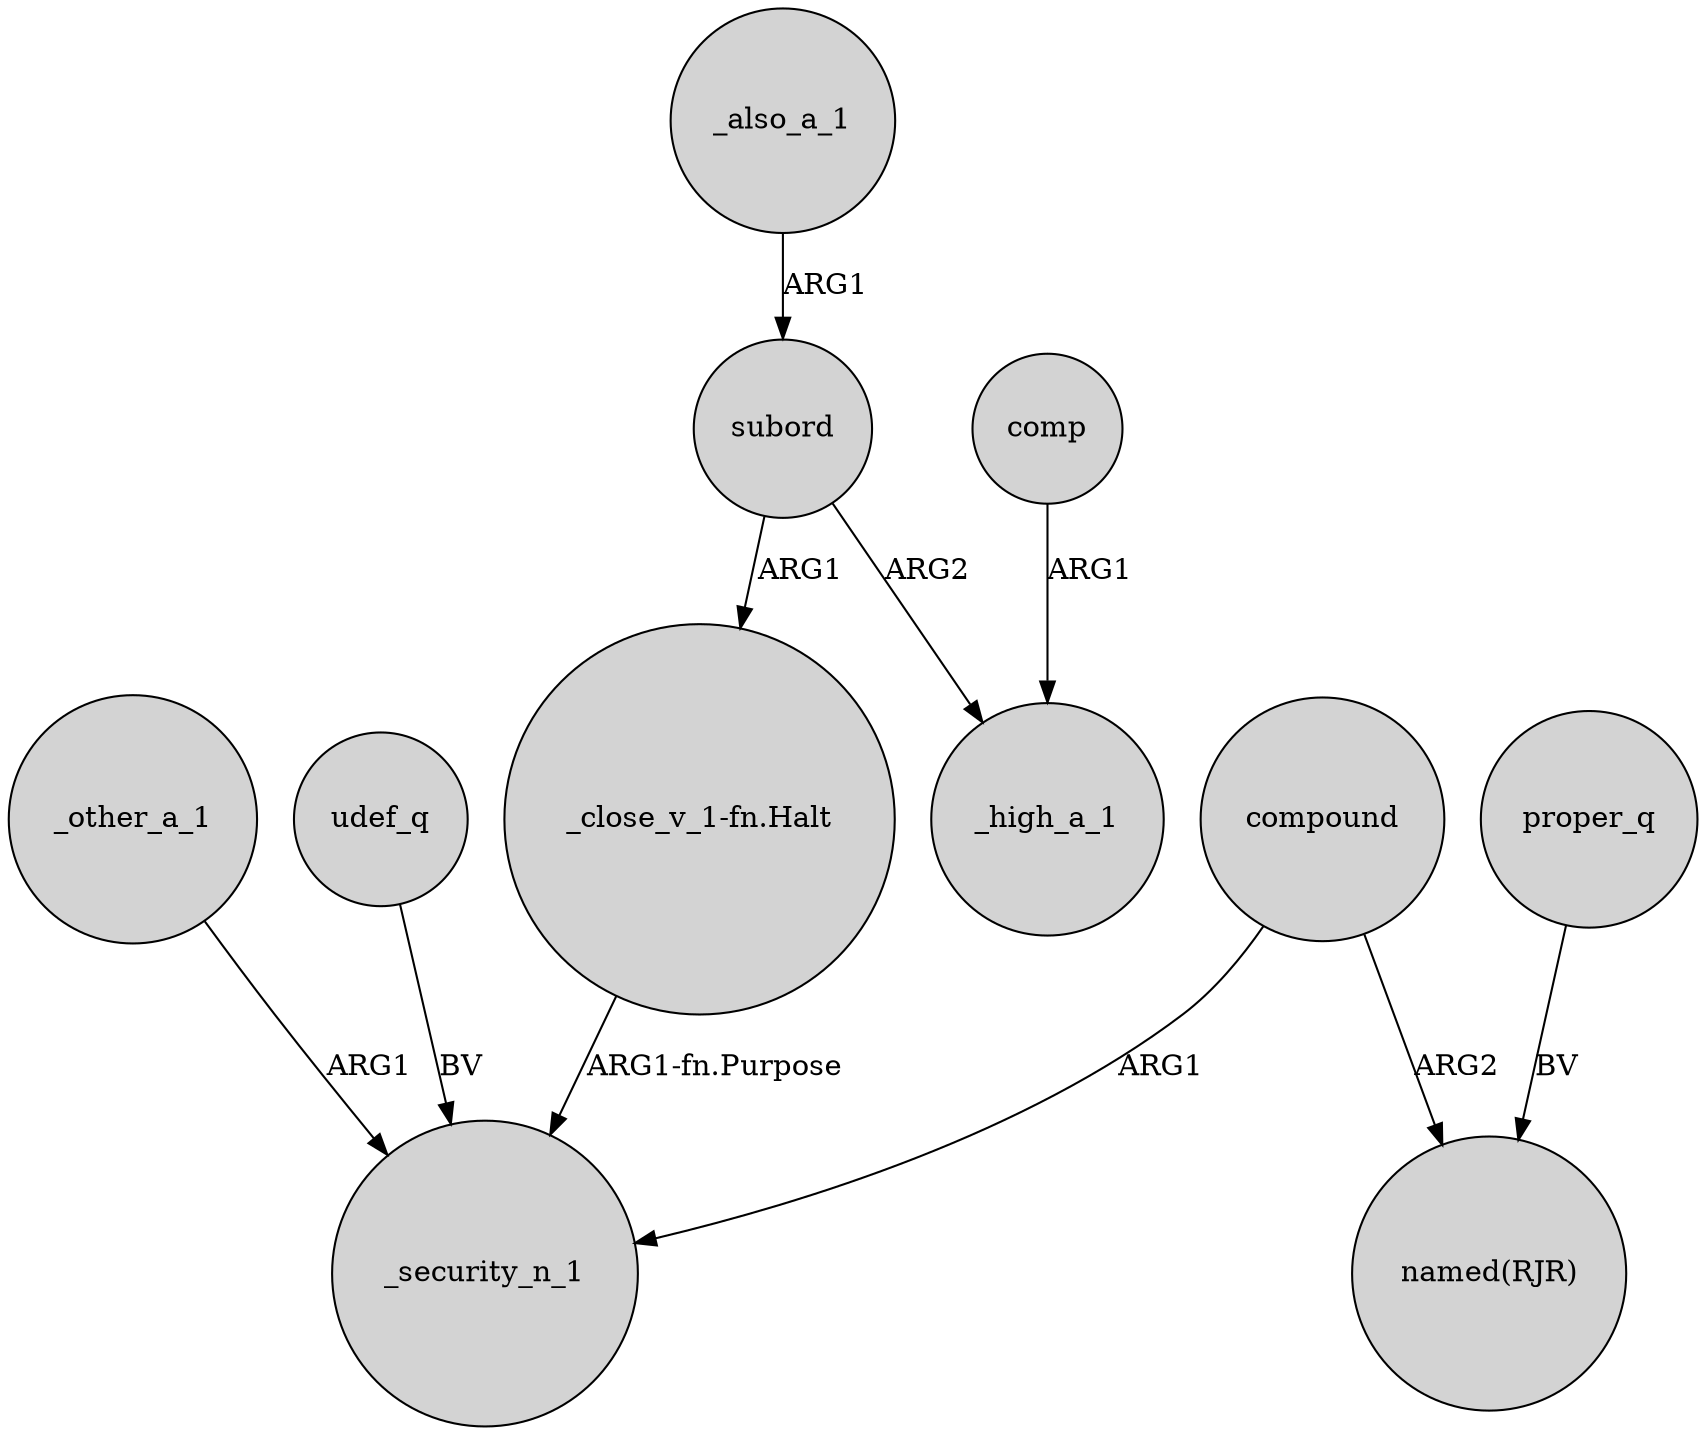 digraph {
	node [shape=circle style=filled]
	compound -> _security_n_1 [label=ARG1]
	subord -> _high_a_1 [label=ARG2]
	_other_a_1 -> _security_n_1 [label=ARG1]
	comp -> _high_a_1 [label=ARG1]
	udef_q -> _security_n_1 [label=BV]
	proper_q -> "named(RJR)" [label=BV]
	"_close_v_1-fn.Halt" -> _security_n_1 [label="ARG1-fn.Purpose"]
	compound -> "named(RJR)" [label=ARG2]
	_also_a_1 -> subord [label=ARG1]
	subord -> "_close_v_1-fn.Halt" [label=ARG1]
}
